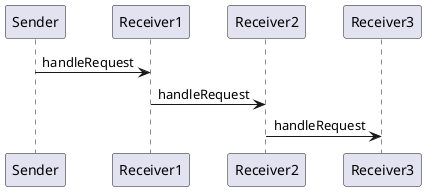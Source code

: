@startuml ChainOfResponsability

Sender -> Receiver1 : handleRequest
Receiver1 -> Receiver2 : handleRequest
Receiver2 -> Receiver3 : handleRequest

@enduml